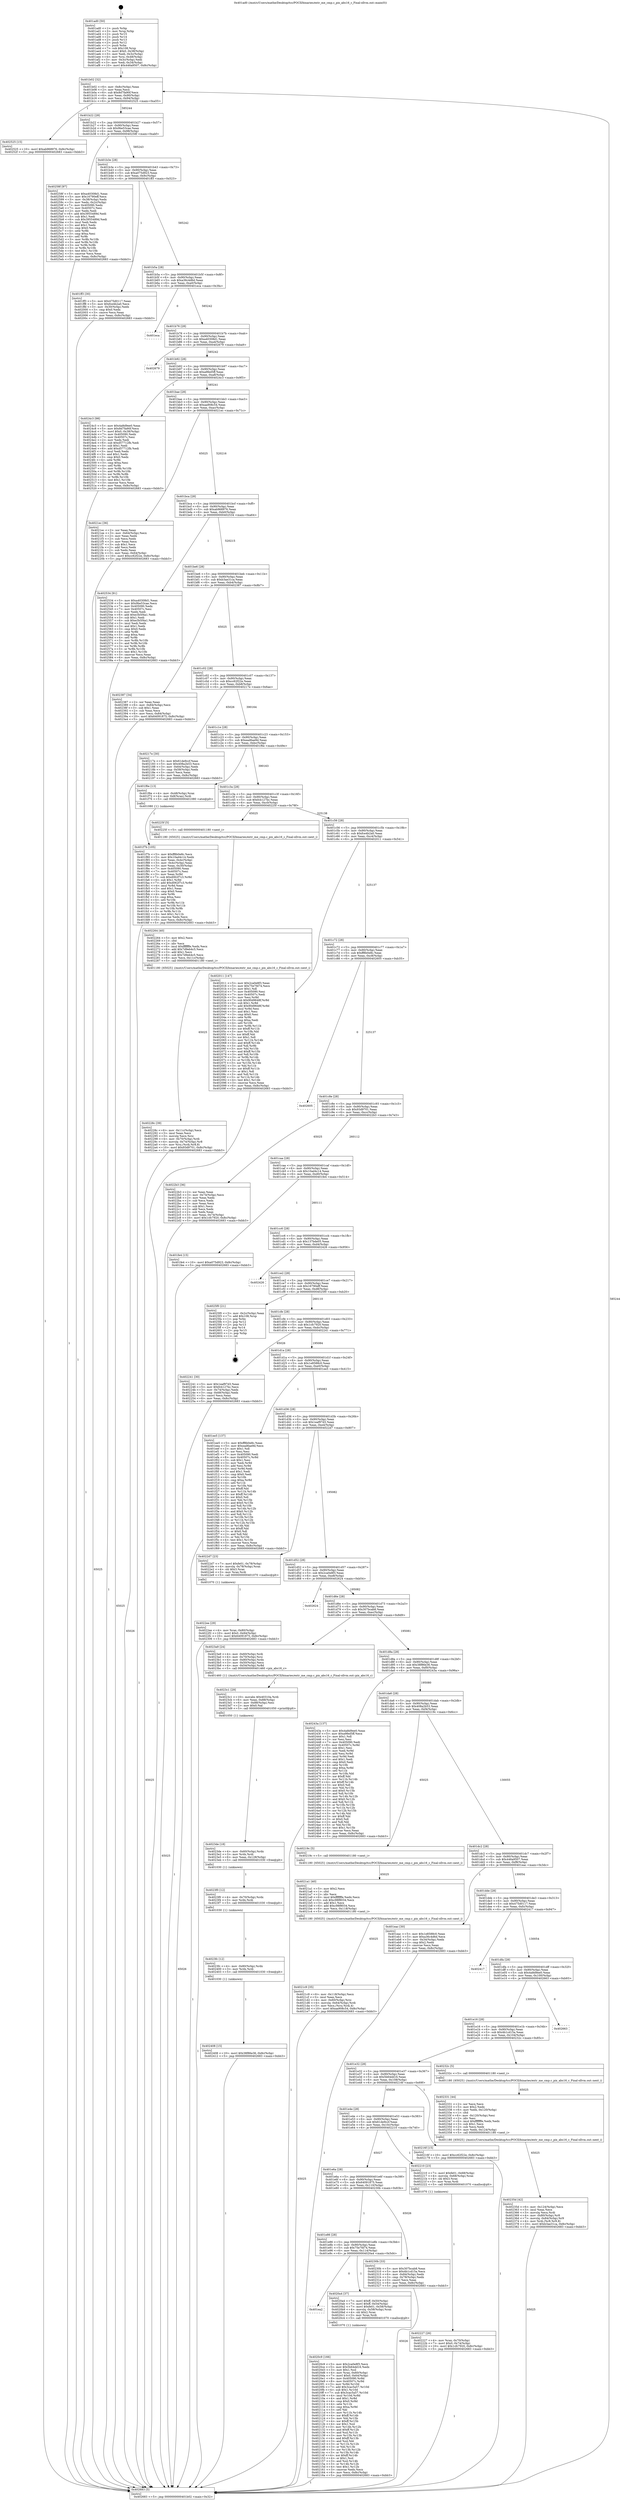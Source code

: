digraph "0x401ad0" {
  label = "0x401ad0 (/mnt/c/Users/mathe/Desktop/tcc/POCII/binaries/extr_me_cmp.c_pix_abs16_c_Final-ollvm.out::main(0))"
  labelloc = "t"
  node[shape=record]

  Entry [label="",width=0.3,height=0.3,shape=circle,fillcolor=black,style=filled]
  "0x401b02" [label="{
     0x401b02 [32]\l
     | [instrs]\l
     &nbsp;&nbsp;0x401b02 \<+6\>: mov -0x8c(%rbp),%eax\l
     &nbsp;&nbsp;0x401b08 \<+2\>: mov %eax,%ecx\l
     &nbsp;&nbsp;0x401b0a \<+6\>: sub $0x8d7fa90f,%ecx\l
     &nbsp;&nbsp;0x401b10 \<+6\>: mov %eax,-0x90(%rbp)\l
     &nbsp;&nbsp;0x401b16 \<+6\>: mov %ecx,-0x94(%rbp)\l
     &nbsp;&nbsp;0x401b1c \<+6\>: je 0000000000402525 \<main+0xa55\>\l
  }"]
  "0x402525" [label="{
     0x402525 [15]\l
     | [instrs]\l
     &nbsp;&nbsp;0x402525 \<+10\>: movl $0xab968976,-0x8c(%rbp)\l
     &nbsp;&nbsp;0x40252f \<+5\>: jmp 0000000000402683 \<main+0xbb3\>\l
  }"]
  "0x401b22" [label="{
     0x401b22 [28]\l
     | [instrs]\l
     &nbsp;&nbsp;0x401b22 \<+5\>: jmp 0000000000401b27 \<main+0x57\>\l
     &nbsp;&nbsp;0x401b27 \<+6\>: mov -0x90(%rbp),%eax\l
     &nbsp;&nbsp;0x401b2d \<+5\>: sub $0x9be53cae,%eax\l
     &nbsp;&nbsp;0x401b32 \<+6\>: mov %eax,-0x98(%rbp)\l
     &nbsp;&nbsp;0x401b38 \<+6\>: je 000000000040258f \<main+0xabf\>\l
  }"]
  Exit [label="",width=0.3,height=0.3,shape=circle,fillcolor=black,style=filled,peripheries=2]
  "0x40258f" [label="{
     0x40258f [97]\l
     | [instrs]\l
     &nbsp;&nbsp;0x40258f \<+5\>: mov $0xa40308d1,%eax\l
     &nbsp;&nbsp;0x402594 \<+5\>: mov $0x16790eff,%ecx\l
     &nbsp;&nbsp;0x402599 \<+3\>: mov -0x38(%rbp),%edx\l
     &nbsp;&nbsp;0x40259c \<+3\>: mov %edx,-0x2c(%rbp)\l
     &nbsp;&nbsp;0x40259f \<+7\>: mov 0x405090,%edx\l
     &nbsp;&nbsp;0x4025a6 \<+7\>: mov 0x40507c,%esi\l
     &nbsp;&nbsp;0x4025ad \<+2\>: mov %edx,%edi\l
     &nbsp;&nbsp;0x4025af \<+6\>: add $0x3955489d,%edi\l
     &nbsp;&nbsp;0x4025b5 \<+3\>: sub $0x1,%edi\l
     &nbsp;&nbsp;0x4025b8 \<+6\>: sub $0x3955489d,%edi\l
     &nbsp;&nbsp;0x4025be \<+3\>: imul %edi,%edx\l
     &nbsp;&nbsp;0x4025c1 \<+3\>: and $0x1,%edx\l
     &nbsp;&nbsp;0x4025c4 \<+3\>: cmp $0x0,%edx\l
     &nbsp;&nbsp;0x4025c7 \<+4\>: sete %r8b\l
     &nbsp;&nbsp;0x4025cb \<+3\>: cmp $0xa,%esi\l
     &nbsp;&nbsp;0x4025ce \<+4\>: setl %r9b\l
     &nbsp;&nbsp;0x4025d2 \<+3\>: mov %r8b,%r10b\l
     &nbsp;&nbsp;0x4025d5 \<+3\>: and %r9b,%r10b\l
     &nbsp;&nbsp;0x4025d8 \<+3\>: xor %r9b,%r8b\l
     &nbsp;&nbsp;0x4025db \<+3\>: or %r8b,%r10b\l
     &nbsp;&nbsp;0x4025de \<+4\>: test $0x1,%r10b\l
     &nbsp;&nbsp;0x4025e2 \<+3\>: cmovne %ecx,%eax\l
     &nbsp;&nbsp;0x4025e5 \<+6\>: mov %eax,-0x8c(%rbp)\l
     &nbsp;&nbsp;0x4025eb \<+5\>: jmp 0000000000402683 \<main+0xbb3\>\l
  }"]
  "0x401b3e" [label="{
     0x401b3e [28]\l
     | [instrs]\l
     &nbsp;&nbsp;0x401b3e \<+5\>: jmp 0000000000401b43 \<main+0x73\>\l
     &nbsp;&nbsp;0x401b43 \<+6\>: mov -0x90(%rbp),%eax\l
     &nbsp;&nbsp;0x401b49 \<+5\>: sub $0xa075d923,%eax\l
     &nbsp;&nbsp;0x401b4e \<+6\>: mov %eax,-0x9c(%rbp)\l
     &nbsp;&nbsp;0x401b54 \<+6\>: je 0000000000401ff3 \<main+0x523\>\l
  }"]
  "0x402408" [label="{
     0x402408 [15]\l
     | [instrs]\l
     &nbsp;&nbsp;0x402408 \<+10\>: movl $0x38f86e36,-0x8c(%rbp)\l
     &nbsp;&nbsp;0x402412 \<+5\>: jmp 0000000000402683 \<main+0xbb3\>\l
  }"]
  "0x401ff3" [label="{
     0x401ff3 [30]\l
     | [instrs]\l
     &nbsp;&nbsp;0x401ff3 \<+5\>: mov $0x475d0117,%eax\l
     &nbsp;&nbsp;0x401ff8 \<+5\>: mov $0xfce4b2a0,%ecx\l
     &nbsp;&nbsp;0x401ffd \<+3\>: mov -0x30(%rbp),%edx\l
     &nbsp;&nbsp;0x402000 \<+3\>: cmp $0x0,%edx\l
     &nbsp;&nbsp;0x402003 \<+3\>: cmove %ecx,%eax\l
     &nbsp;&nbsp;0x402006 \<+6\>: mov %eax,-0x8c(%rbp)\l
     &nbsp;&nbsp;0x40200c \<+5\>: jmp 0000000000402683 \<main+0xbb3\>\l
  }"]
  "0x401b5a" [label="{
     0x401b5a [28]\l
     | [instrs]\l
     &nbsp;&nbsp;0x401b5a \<+5\>: jmp 0000000000401b5f \<main+0x8f\>\l
     &nbsp;&nbsp;0x401b5f \<+6\>: mov -0x90(%rbp),%eax\l
     &nbsp;&nbsp;0x401b65 \<+5\>: sub $0xa36c4d6d,%eax\l
     &nbsp;&nbsp;0x401b6a \<+6\>: mov %eax,-0xa0(%rbp)\l
     &nbsp;&nbsp;0x401b70 \<+6\>: je 0000000000401eca \<main+0x3fa\>\l
  }"]
  "0x4023fc" [label="{
     0x4023fc [12]\l
     | [instrs]\l
     &nbsp;&nbsp;0x4023fc \<+4\>: mov -0x80(%rbp),%rdx\l
     &nbsp;&nbsp;0x402400 \<+3\>: mov %rdx,%rdi\l
     &nbsp;&nbsp;0x402403 \<+5\>: call 0000000000401030 \<free@plt\>\l
     | [calls]\l
     &nbsp;&nbsp;0x401030 \{1\} (unknown)\l
  }"]
  "0x401eca" [label="{
     0x401eca\l
  }", style=dashed]
  "0x401b76" [label="{
     0x401b76 [28]\l
     | [instrs]\l
     &nbsp;&nbsp;0x401b76 \<+5\>: jmp 0000000000401b7b \<main+0xab\>\l
     &nbsp;&nbsp;0x401b7b \<+6\>: mov -0x90(%rbp),%eax\l
     &nbsp;&nbsp;0x401b81 \<+5\>: sub $0xa40308d1,%eax\l
     &nbsp;&nbsp;0x401b86 \<+6\>: mov %eax,-0xa4(%rbp)\l
     &nbsp;&nbsp;0x401b8c \<+6\>: je 0000000000402679 \<main+0xba9\>\l
  }"]
  "0x4023f0" [label="{
     0x4023f0 [12]\l
     | [instrs]\l
     &nbsp;&nbsp;0x4023f0 \<+4\>: mov -0x70(%rbp),%rdx\l
     &nbsp;&nbsp;0x4023f4 \<+3\>: mov %rdx,%rdi\l
     &nbsp;&nbsp;0x4023f7 \<+5\>: call 0000000000401030 \<free@plt\>\l
     | [calls]\l
     &nbsp;&nbsp;0x401030 \{1\} (unknown)\l
  }"]
  "0x402679" [label="{
     0x402679\l
  }", style=dashed]
  "0x401b92" [label="{
     0x401b92 [28]\l
     | [instrs]\l
     &nbsp;&nbsp;0x401b92 \<+5\>: jmp 0000000000401b97 \<main+0xc7\>\l
     &nbsp;&nbsp;0x401b97 \<+6\>: mov -0x90(%rbp),%eax\l
     &nbsp;&nbsp;0x401b9d \<+5\>: sub $0xa9fed5ff,%eax\l
     &nbsp;&nbsp;0x401ba2 \<+6\>: mov %eax,-0xa8(%rbp)\l
     &nbsp;&nbsp;0x401ba8 \<+6\>: je 00000000004024c3 \<main+0x9f3\>\l
  }"]
  "0x4023de" [label="{
     0x4023de [18]\l
     | [instrs]\l
     &nbsp;&nbsp;0x4023de \<+4\>: mov -0x60(%rbp),%rdx\l
     &nbsp;&nbsp;0x4023e2 \<+3\>: mov %rdx,%rdi\l
     &nbsp;&nbsp;0x4023e5 \<+6\>: mov %eax,-0x128(%rbp)\l
     &nbsp;&nbsp;0x4023eb \<+5\>: call 0000000000401030 \<free@plt\>\l
     | [calls]\l
     &nbsp;&nbsp;0x401030 \{1\} (unknown)\l
  }"]
  "0x4024c3" [label="{
     0x4024c3 [98]\l
     | [instrs]\l
     &nbsp;&nbsp;0x4024c3 \<+5\>: mov $0x4a8d9ee0,%eax\l
     &nbsp;&nbsp;0x4024c8 \<+5\>: mov $0x8d7fa90f,%ecx\l
     &nbsp;&nbsp;0x4024cd \<+7\>: movl $0x0,-0x38(%rbp)\l
     &nbsp;&nbsp;0x4024d4 \<+7\>: mov 0x405090,%edx\l
     &nbsp;&nbsp;0x4024db \<+7\>: mov 0x40507c,%esi\l
     &nbsp;&nbsp;0x4024e2 \<+2\>: mov %edx,%edi\l
     &nbsp;&nbsp;0x4024e4 \<+6\>: sub $0xd57712fb,%edi\l
     &nbsp;&nbsp;0x4024ea \<+3\>: sub $0x1,%edi\l
     &nbsp;&nbsp;0x4024ed \<+6\>: add $0xd57712fb,%edi\l
     &nbsp;&nbsp;0x4024f3 \<+3\>: imul %edi,%edx\l
     &nbsp;&nbsp;0x4024f6 \<+3\>: and $0x1,%edx\l
     &nbsp;&nbsp;0x4024f9 \<+3\>: cmp $0x0,%edx\l
     &nbsp;&nbsp;0x4024fc \<+4\>: sete %r8b\l
     &nbsp;&nbsp;0x402500 \<+3\>: cmp $0xa,%esi\l
     &nbsp;&nbsp;0x402503 \<+4\>: setl %r9b\l
     &nbsp;&nbsp;0x402507 \<+3\>: mov %r8b,%r10b\l
     &nbsp;&nbsp;0x40250a \<+3\>: and %r9b,%r10b\l
     &nbsp;&nbsp;0x40250d \<+3\>: xor %r9b,%r8b\l
     &nbsp;&nbsp;0x402510 \<+3\>: or %r8b,%r10b\l
     &nbsp;&nbsp;0x402513 \<+4\>: test $0x1,%r10b\l
     &nbsp;&nbsp;0x402517 \<+3\>: cmovne %ecx,%eax\l
     &nbsp;&nbsp;0x40251a \<+6\>: mov %eax,-0x8c(%rbp)\l
     &nbsp;&nbsp;0x402520 \<+5\>: jmp 0000000000402683 \<main+0xbb3\>\l
  }"]
  "0x401bae" [label="{
     0x401bae [28]\l
     | [instrs]\l
     &nbsp;&nbsp;0x401bae \<+5\>: jmp 0000000000401bb3 \<main+0xe3\>\l
     &nbsp;&nbsp;0x401bb3 \<+6\>: mov -0x90(%rbp),%eax\l
     &nbsp;&nbsp;0x401bb9 \<+5\>: sub $0xaa908c54,%eax\l
     &nbsp;&nbsp;0x401bbe \<+6\>: mov %eax,-0xac(%rbp)\l
     &nbsp;&nbsp;0x401bc4 \<+6\>: je 00000000004021ec \<main+0x71c\>\l
  }"]
  "0x4023c1" [label="{
     0x4023c1 [29]\l
     | [instrs]\l
     &nbsp;&nbsp;0x4023c1 \<+10\>: movabs $0x40310a,%rdi\l
     &nbsp;&nbsp;0x4023cb \<+6\>: mov %eax,-0x88(%rbp)\l
     &nbsp;&nbsp;0x4023d1 \<+6\>: mov -0x88(%rbp),%esi\l
     &nbsp;&nbsp;0x4023d7 \<+2\>: mov $0x0,%al\l
     &nbsp;&nbsp;0x4023d9 \<+5\>: call 0000000000401050 \<printf@plt\>\l
     | [calls]\l
     &nbsp;&nbsp;0x401050 \{1\} (unknown)\l
  }"]
  "0x4021ec" [label="{
     0x4021ec [36]\l
     | [instrs]\l
     &nbsp;&nbsp;0x4021ec \<+2\>: xor %eax,%eax\l
     &nbsp;&nbsp;0x4021ee \<+3\>: mov -0x64(%rbp),%ecx\l
     &nbsp;&nbsp;0x4021f1 \<+2\>: mov %eax,%edx\l
     &nbsp;&nbsp;0x4021f3 \<+2\>: sub %ecx,%edx\l
     &nbsp;&nbsp;0x4021f5 \<+2\>: mov %eax,%ecx\l
     &nbsp;&nbsp;0x4021f7 \<+3\>: sub $0x1,%ecx\l
     &nbsp;&nbsp;0x4021fa \<+2\>: add %ecx,%edx\l
     &nbsp;&nbsp;0x4021fc \<+2\>: sub %edx,%eax\l
     &nbsp;&nbsp;0x4021fe \<+3\>: mov %eax,-0x64(%rbp)\l
     &nbsp;&nbsp;0x402201 \<+10\>: movl $0xcc62f22e,-0x8c(%rbp)\l
     &nbsp;&nbsp;0x40220b \<+5\>: jmp 0000000000402683 \<main+0xbb3\>\l
  }"]
  "0x401bca" [label="{
     0x401bca [28]\l
     | [instrs]\l
     &nbsp;&nbsp;0x401bca \<+5\>: jmp 0000000000401bcf \<main+0xff\>\l
     &nbsp;&nbsp;0x401bcf \<+6\>: mov -0x90(%rbp),%eax\l
     &nbsp;&nbsp;0x401bd5 \<+5\>: sub $0xab968976,%eax\l
     &nbsp;&nbsp;0x401bda \<+6\>: mov %eax,-0xb0(%rbp)\l
     &nbsp;&nbsp;0x401be0 \<+6\>: je 0000000000402534 \<main+0xa64\>\l
  }"]
  "0x40235d" [label="{
     0x40235d [42]\l
     | [instrs]\l
     &nbsp;&nbsp;0x40235d \<+6\>: mov -0x124(%rbp),%ecx\l
     &nbsp;&nbsp;0x402363 \<+3\>: imul %eax,%ecx\l
     &nbsp;&nbsp;0x402366 \<+3\>: movslq %ecx,%rdi\l
     &nbsp;&nbsp;0x402369 \<+4\>: mov -0x80(%rbp),%r8\l
     &nbsp;&nbsp;0x40236d \<+7\>: movslq -0x84(%rbp),%r9\l
     &nbsp;&nbsp;0x402374 \<+4\>: mov %rdi,(%r8,%r9,8)\l
     &nbsp;&nbsp;0x402378 \<+10\>: movl $0xb3ae31ca,-0x8c(%rbp)\l
     &nbsp;&nbsp;0x402382 \<+5\>: jmp 0000000000402683 \<main+0xbb3\>\l
  }"]
  "0x402534" [label="{
     0x402534 [91]\l
     | [instrs]\l
     &nbsp;&nbsp;0x402534 \<+5\>: mov $0xa40308d1,%eax\l
     &nbsp;&nbsp;0x402539 \<+5\>: mov $0x9be53cae,%ecx\l
     &nbsp;&nbsp;0x40253e \<+7\>: mov 0x405090,%edx\l
     &nbsp;&nbsp;0x402545 \<+7\>: mov 0x40507c,%esi\l
     &nbsp;&nbsp;0x40254c \<+2\>: mov %edx,%edi\l
     &nbsp;&nbsp;0x40254e \<+6\>: add $0xe3b5f4a1,%edi\l
     &nbsp;&nbsp;0x402554 \<+3\>: sub $0x1,%edi\l
     &nbsp;&nbsp;0x402557 \<+6\>: sub $0xe3b5f4a1,%edi\l
     &nbsp;&nbsp;0x40255d \<+3\>: imul %edi,%edx\l
     &nbsp;&nbsp;0x402560 \<+3\>: and $0x1,%edx\l
     &nbsp;&nbsp;0x402563 \<+3\>: cmp $0x0,%edx\l
     &nbsp;&nbsp;0x402566 \<+4\>: sete %r8b\l
     &nbsp;&nbsp;0x40256a \<+3\>: cmp $0xa,%esi\l
     &nbsp;&nbsp;0x40256d \<+4\>: setl %r9b\l
     &nbsp;&nbsp;0x402571 \<+3\>: mov %r8b,%r10b\l
     &nbsp;&nbsp;0x402574 \<+3\>: and %r9b,%r10b\l
     &nbsp;&nbsp;0x402577 \<+3\>: xor %r9b,%r8b\l
     &nbsp;&nbsp;0x40257a \<+3\>: or %r8b,%r10b\l
     &nbsp;&nbsp;0x40257d \<+4\>: test $0x1,%r10b\l
     &nbsp;&nbsp;0x402581 \<+3\>: cmovne %ecx,%eax\l
     &nbsp;&nbsp;0x402584 \<+6\>: mov %eax,-0x8c(%rbp)\l
     &nbsp;&nbsp;0x40258a \<+5\>: jmp 0000000000402683 \<main+0xbb3\>\l
  }"]
  "0x401be6" [label="{
     0x401be6 [28]\l
     | [instrs]\l
     &nbsp;&nbsp;0x401be6 \<+5\>: jmp 0000000000401beb \<main+0x11b\>\l
     &nbsp;&nbsp;0x401beb \<+6\>: mov -0x90(%rbp),%eax\l
     &nbsp;&nbsp;0x401bf1 \<+5\>: sub $0xb3ae31ca,%eax\l
     &nbsp;&nbsp;0x401bf6 \<+6\>: mov %eax,-0xb4(%rbp)\l
     &nbsp;&nbsp;0x401bfc \<+6\>: je 0000000000402387 \<main+0x8b7\>\l
  }"]
  "0x402331" [label="{
     0x402331 [44]\l
     | [instrs]\l
     &nbsp;&nbsp;0x402331 \<+2\>: xor %ecx,%ecx\l
     &nbsp;&nbsp;0x402333 \<+5\>: mov $0x2,%edx\l
     &nbsp;&nbsp;0x402338 \<+6\>: mov %edx,-0x120(%rbp)\l
     &nbsp;&nbsp;0x40233e \<+1\>: cltd\l
     &nbsp;&nbsp;0x40233f \<+6\>: mov -0x120(%rbp),%esi\l
     &nbsp;&nbsp;0x402345 \<+2\>: idiv %esi\l
     &nbsp;&nbsp;0x402347 \<+6\>: imul $0xfffffffe,%edx,%edx\l
     &nbsp;&nbsp;0x40234d \<+3\>: sub $0x1,%ecx\l
     &nbsp;&nbsp;0x402350 \<+2\>: sub %ecx,%edx\l
     &nbsp;&nbsp;0x402352 \<+6\>: mov %edx,-0x124(%rbp)\l
     &nbsp;&nbsp;0x402358 \<+5\>: call 0000000000401180 \<next_i\>\l
     | [calls]\l
     &nbsp;&nbsp;0x401180 \{65025\} (/mnt/c/Users/mathe/Desktop/tcc/POCII/binaries/extr_me_cmp.c_pix_abs16_c_Final-ollvm.out::next_i)\l
  }"]
  "0x402387" [label="{
     0x402387 [34]\l
     | [instrs]\l
     &nbsp;&nbsp;0x402387 \<+2\>: xor %eax,%eax\l
     &nbsp;&nbsp;0x402389 \<+6\>: mov -0x84(%rbp),%ecx\l
     &nbsp;&nbsp;0x40238f \<+3\>: sub $0x1,%eax\l
     &nbsp;&nbsp;0x402392 \<+2\>: sub %eax,%ecx\l
     &nbsp;&nbsp;0x402394 \<+6\>: mov %ecx,-0x84(%rbp)\l
     &nbsp;&nbsp;0x40239a \<+10\>: movl $0x64091875,-0x8c(%rbp)\l
     &nbsp;&nbsp;0x4023a4 \<+5\>: jmp 0000000000402683 \<main+0xbb3\>\l
  }"]
  "0x401c02" [label="{
     0x401c02 [28]\l
     | [instrs]\l
     &nbsp;&nbsp;0x401c02 \<+5\>: jmp 0000000000401c07 \<main+0x137\>\l
     &nbsp;&nbsp;0x401c07 \<+6\>: mov -0x90(%rbp),%eax\l
     &nbsp;&nbsp;0x401c0d \<+5\>: sub $0xcc62f22e,%eax\l
     &nbsp;&nbsp;0x401c12 \<+6\>: mov %eax,-0xb8(%rbp)\l
     &nbsp;&nbsp;0x401c18 \<+6\>: je 000000000040217e \<main+0x6ae\>\l
  }"]
  "0x4022ee" [label="{
     0x4022ee [29]\l
     | [instrs]\l
     &nbsp;&nbsp;0x4022ee \<+4\>: mov %rax,-0x80(%rbp)\l
     &nbsp;&nbsp;0x4022f2 \<+10\>: movl $0x0,-0x84(%rbp)\l
     &nbsp;&nbsp;0x4022fc \<+10\>: movl $0x64091875,-0x8c(%rbp)\l
     &nbsp;&nbsp;0x402306 \<+5\>: jmp 0000000000402683 \<main+0xbb3\>\l
  }"]
  "0x40217e" [label="{
     0x40217e [30]\l
     | [instrs]\l
     &nbsp;&nbsp;0x40217e \<+5\>: mov $0x61de9ccf,%eax\l
     &nbsp;&nbsp;0x402183 \<+5\>: mov $0x408a2b53,%ecx\l
     &nbsp;&nbsp;0x402188 \<+3\>: mov -0x64(%rbp),%edx\l
     &nbsp;&nbsp;0x40218b \<+3\>: cmp -0x58(%rbp),%edx\l
     &nbsp;&nbsp;0x40218e \<+3\>: cmovl %ecx,%eax\l
     &nbsp;&nbsp;0x402191 \<+6\>: mov %eax,-0x8c(%rbp)\l
     &nbsp;&nbsp;0x402197 \<+5\>: jmp 0000000000402683 \<main+0xbb3\>\l
  }"]
  "0x401c1e" [label="{
     0x401c1e [28]\l
     | [instrs]\l
     &nbsp;&nbsp;0x401c1e \<+5\>: jmp 0000000000401c23 \<main+0x153\>\l
     &nbsp;&nbsp;0x401c23 \<+6\>: mov -0x90(%rbp),%eax\l
     &nbsp;&nbsp;0x401c29 \<+5\>: sub $0xead6ae9d,%eax\l
     &nbsp;&nbsp;0x401c2e \<+6\>: mov %eax,-0xbc(%rbp)\l
     &nbsp;&nbsp;0x401c34 \<+6\>: je 0000000000401f6e \<main+0x49e\>\l
  }"]
  "0x40228c" [label="{
     0x40228c [39]\l
     | [instrs]\l
     &nbsp;&nbsp;0x40228c \<+6\>: mov -0x11c(%rbp),%ecx\l
     &nbsp;&nbsp;0x402292 \<+3\>: imul %eax,%ecx\l
     &nbsp;&nbsp;0x402295 \<+3\>: movslq %ecx,%rsi\l
     &nbsp;&nbsp;0x402298 \<+4\>: mov -0x70(%rbp),%rdi\l
     &nbsp;&nbsp;0x40229c \<+4\>: movslq -0x74(%rbp),%r8\l
     &nbsp;&nbsp;0x4022a0 \<+4\>: mov %rsi,(%rdi,%r8,8)\l
     &nbsp;&nbsp;0x4022a4 \<+10\>: movl $0x93d9701,-0x8c(%rbp)\l
     &nbsp;&nbsp;0x4022ae \<+5\>: jmp 0000000000402683 \<main+0xbb3\>\l
  }"]
  "0x401f6e" [label="{
     0x401f6e [13]\l
     | [instrs]\l
     &nbsp;&nbsp;0x401f6e \<+4\>: mov -0x48(%rbp),%rax\l
     &nbsp;&nbsp;0x401f72 \<+4\>: mov 0x8(%rax),%rdi\l
     &nbsp;&nbsp;0x401f76 \<+5\>: call 0000000000401080 \<atoi@plt\>\l
     | [calls]\l
     &nbsp;&nbsp;0x401080 \{1\} (unknown)\l
  }"]
  "0x401c3a" [label="{
     0x401c3a [28]\l
     | [instrs]\l
     &nbsp;&nbsp;0x401c3a \<+5\>: jmp 0000000000401c3f \<main+0x16f\>\l
     &nbsp;&nbsp;0x401c3f \<+6\>: mov -0x90(%rbp),%eax\l
     &nbsp;&nbsp;0x401c45 \<+5\>: sub $0xfcb127bc,%eax\l
     &nbsp;&nbsp;0x401c4a \<+6\>: mov %eax,-0xc0(%rbp)\l
     &nbsp;&nbsp;0x401c50 \<+6\>: je 000000000040225f \<main+0x78f\>\l
  }"]
  "0x402264" [label="{
     0x402264 [40]\l
     | [instrs]\l
     &nbsp;&nbsp;0x402264 \<+5\>: mov $0x2,%ecx\l
     &nbsp;&nbsp;0x402269 \<+1\>: cltd\l
     &nbsp;&nbsp;0x40226a \<+2\>: idiv %ecx\l
     &nbsp;&nbsp;0x40226c \<+6\>: imul $0xfffffffe,%edx,%ecx\l
     &nbsp;&nbsp;0x402272 \<+6\>: add $0x7d9eb4c5,%ecx\l
     &nbsp;&nbsp;0x402278 \<+3\>: add $0x1,%ecx\l
     &nbsp;&nbsp;0x40227b \<+6\>: sub $0x7d9eb4c5,%ecx\l
     &nbsp;&nbsp;0x402281 \<+6\>: mov %ecx,-0x11c(%rbp)\l
     &nbsp;&nbsp;0x402287 \<+5\>: call 0000000000401180 \<next_i\>\l
     | [calls]\l
     &nbsp;&nbsp;0x401180 \{65025\} (/mnt/c/Users/mathe/Desktop/tcc/POCII/binaries/extr_me_cmp.c_pix_abs16_c_Final-ollvm.out::next_i)\l
  }"]
  "0x40225f" [label="{
     0x40225f [5]\l
     | [instrs]\l
     &nbsp;&nbsp;0x40225f \<+5\>: call 0000000000401180 \<next_i\>\l
     | [calls]\l
     &nbsp;&nbsp;0x401180 \{65025\} (/mnt/c/Users/mathe/Desktop/tcc/POCII/binaries/extr_me_cmp.c_pix_abs16_c_Final-ollvm.out::next_i)\l
  }"]
  "0x401c56" [label="{
     0x401c56 [28]\l
     | [instrs]\l
     &nbsp;&nbsp;0x401c56 \<+5\>: jmp 0000000000401c5b \<main+0x18b\>\l
     &nbsp;&nbsp;0x401c5b \<+6\>: mov -0x90(%rbp),%eax\l
     &nbsp;&nbsp;0x401c61 \<+5\>: sub $0xfce4b2a0,%eax\l
     &nbsp;&nbsp;0x401c66 \<+6\>: mov %eax,-0xc4(%rbp)\l
     &nbsp;&nbsp;0x401c6c \<+6\>: je 0000000000402011 \<main+0x541\>\l
  }"]
  "0x402227" [label="{
     0x402227 [26]\l
     | [instrs]\l
     &nbsp;&nbsp;0x402227 \<+4\>: mov %rax,-0x70(%rbp)\l
     &nbsp;&nbsp;0x40222b \<+7\>: movl $0x0,-0x74(%rbp)\l
     &nbsp;&nbsp;0x402232 \<+10\>: movl $0x1cfc7920,-0x8c(%rbp)\l
     &nbsp;&nbsp;0x40223c \<+5\>: jmp 0000000000402683 \<main+0xbb3\>\l
  }"]
  "0x402011" [label="{
     0x402011 [147]\l
     | [instrs]\l
     &nbsp;&nbsp;0x402011 \<+5\>: mov $0x2ca0e8f3,%eax\l
     &nbsp;&nbsp;0x402016 \<+5\>: mov $0x75e7fd74,%ecx\l
     &nbsp;&nbsp;0x40201b \<+2\>: mov $0x1,%dl\l
     &nbsp;&nbsp;0x40201d \<+7\>: mov 0x405090,%esi\l
     &nbsp;&nbsp;0x402024 \<+7\>: mov 0x40507c,%edi\l
     &nbsp;&nbsp;0x40202b \<+3\>: mov %esi,%r8d\l
     &nbsp;&nbsp;0x40202e \<+7\>: sub $0x90d9648f,%r8d\l
     &nbsp;&nbsp;0x402035 \<+4\>: sub $0x1,%r8d\l
     &nbsp;&nbsp;0x402039 \<+7\>: add $0x90d9648f,%r8d\l
     &nbsp;&nbsp;0x402040 \<+4\>: imul %r8d,%esi\l
     &nbsp;&nbsp;0x402044 \<+3\>: and $0x1,%esi\l
     &nbsp;&nbsp;0x402047 \<+3\>: cmp $0x0,%esi\l
     &nbsp;&nbsp;0x40204a \<+4\>: sete %r9b\l
     &nbsp;&nbsp;0x40204e \<+3\>: cmp $0xa,%edi\l
     &nbsp;&nbsp;0x402051 \<+4\>: setl %r10b\l
     &nbsp;&nbsp;0x402055 \<+3\>: mov %r9b,%r11b\l
     &nbsp;&nbsp;0x402058 \<+4\>: xor $0xff,%r11b\l
     &nbsp;&nbsp;0x40205c \<+3\>: mov %r10b,%bl\l
     &nbsp;&nbsp;0x40205f \<+3\>: xor $0xff,%bl\l
     &nbsp;&nbsp;0x402062 \<+3\>: xor $0x1,%dl\l
     &nbsp;&nbsp;0x402065 \<+3\>: mov %r11b,%r14b\l
     &nbsp;&nbsp;0x402068 \<+4\>: and $0xff,%r14b\l
     &nbsp;&nbsp;0x40206c \<+3\>: and %dl,%r9b\l
     &nbsp;&nbsp;0x40206f \<+3\>: mov %bl,%r15b\l
     &nbsp;&nbsp;0x402072 \<+4\>: and $0xff,%r15b\l
     &nbsp;&nbsp;0x402076 \<+3\>: and %dl,%r10b\l
     &nbsp;&nbsp;0x402079 \<+3\>: or %r9b,%r14b\l
     &nbsp;&nbsp;0x40207c \<+3\>: or %r10b,%r15b\l
     &nbsp;&nbsp;0x40207f \<+3\>: xor %r15b,%r14b\l
     &nbsp;&nbsp;0x402082 \<+3\>: or %bl,%r11b\l
     &nbsp;&nbsp;0x402085 \<+4\>: xor $0xff,%r11b\l
     &nbsp;&nbsp;0x402089 \<+3\>: or $0x1,%dl\l
     &nbsp;&nbsp;0x40208c \<+3\>: and %dl,%r11b\l
     &nbsp;&nbsp;0x40208f \<+3\>: or %r11b,%r14b\l
     &nbsp;&nbsp;0x402092 \<+4\>: test $0x1,%r14b\l
     &nbsp;&nbsp;0x402096 \<+3\>: cmovne %ecx,%eax\l
     &nbsp;&nbsp;0x402099 \<+6\>: mov %eax,-0x8c(%rbp)\l
     &nbsp;&nbsp;0x40209f \<+5\>: jmp 0000000000402683 \<main+0xbb3\>\l
  }"]
  "0x401c72" [label="{
     0x401c72 [28]\l
     | [instrs]\l
     &nbsp;&nbsp;0x401c72 \<+5\>: jmp 0000000000401c77 \<main+0x1a7\>\l
     &nbsp;&nbsp;0x401c77 \<+6\>: mov -0x90(%rbp),%eax\l
     &nbsp;&nbsp;0x401c7d \<+5\>: sub $0xff8b0e8c,%eax\l
     &nbsp;&nbsp;0x401c82 \<+6\>: mov %eax,-0xc8(%rbp)\l
     &nbsp;&nbsp;0x401c88 \<+6\>: je 0000000000402605 \<main+0xb35\>\l
  }"]
  "0x4021c9" [label="{
     0x4021c9 [35]\l
     | [instrs]\l
     &nbsp;&nbsp;0x4021c9 \<+6\>: mov -0x118(%rbp),%ecx\l
     &nbsp;&nbsp;0x4021cf \<+3\>: imul %eax,%ecx\l
     &nbsp;&nbsp;0x4021d2 \<+4\>: mov -0x60(%rbp),%rsi\l
     &nbsp;&nbsp;0x4021d6 \<+4\>: movslq -0x64(%rbp),%rdi\l
     &nbsp;&nbsp;0x4021da \<+3\>: mov %ecx,(%rsi,%rdi,4)\l
     &nbsp;&nbsp;0x4021dd \<+10\>: movl $0xaa908c54,-0x8c(%rbp)\l
     &nbsp;&nbsp;0x4021e7 \<+5\>: jmp 0000000000402683 \<main+0xbb3\>\l
  }"]
  "0x402605" [label="{
     0x402605\l
  }", style=dashed]
  "0x401c8e" [label="{
     0x401c8e [28]\l
     | [instrs]\l
     &nbsp;&nbsp;0x401c8e \<+5\>: jmp 0000000000401c93 \<main+0x1c3\>\l
     &nbsp;&nbsp;0x401c93 \<+6\>: mov -0x90(%rbp),%eax\l
     &nbsp;&nbsp;0x401c99 \<+5\>: sub $0x93d9701,%eax\l
     &nbsp;&nbsp;0x401c9e \<+6\>: mov %eax,-0xcc(%rbp)\l
     &nbsp;&nbsp;0x401ca4 \<+6\>: je 00000000004022b3 \<main+0x7e3\>\l
  }"]
  "0x4021a1" [label="{
     0x4021a1 [40]\l
     | [instrs]\l
     &nbsp;&nbsp;0x4021a1 \<+5\>: mov $0x2,%ecx\l
     &nbsp;&nbsp;0x4021a6 \<+1\>: cltd\l
     &nbsp;&nbsp;0x4021a7 \<+2\>: idiv %ecx\l
     &nbsp;&nbsp;0x4021a9 \<+6\>: imul $0xfffffffe,%edx,%ecx\l
     &nbsp;&nbsp;0x4021af \<+6\>: sub $0xc98f8034,%ecx\l
     &nbsp;&nbsp;0x4021b5 \<+3\>: add $0x1,%ecx\l
     &nbsp;&nbsp;0x4021b8 \<+6\>: add $0xc98f8034,%ecx\l
     &nbsp;&nbsp;0x4021be \<+6\>: mov %ecx,-0x118(%rbp)\l
     &nbsp;&nbsp;0x4021c4 \<+5\>: call 0000000000401180 \<next_i\>\l
     | [calls]\l
     &nbsp;&nbsp;0x401180 \{65025\} (/mnt/c/Users/mathe/Desktop/tcc/POCII/binaries/extr_me_cmp.c_pix_abs16_c_Final-ollvm.out::next_i)\l
  }"]
  "0x4022b3" [label="{
     0x4022b3 [36]\l
     | [instrs]\l
     &nbsp;&nbsp;0x4022b3 \<+2\>: xor %eax,%eax\l
     &nbsp;&nbsp;0x4022b5 \<+3\>: mov -0x74(%rbp),%ecx\l
     &nbsp;&nbsp;0x4022b8 \<+2\>: mov %eax,%edx\l
     &nbsp;&nbsp;0x4022ba \<+2\>: sub %ecx,%edx\l
     &nbsp;&nbsp;0x4022bc \<+2\>: mov %eax,%ecx\l
     &nbsp;&nbsp;0x4022be \<+3\>: sub $0x1,%ecx\l
     &nbsp;&nbsp;0x4022c1 \<+2\>: add %ecx,%edx\l
     &nbsp;&nbsp;0x4022c3 \<+2\>: sub %edx,%eax\l
     &nbsp;&nbsp;0x4022c5 \<+3\>: mov %eax,-0x74(%rbp)\l
     &nbsp;&nbsp;0x4022c8 \<+10\>: movl $0x1cfc7920,-0x8c(%rbp)\l
     &nbsp;&nbsp;0x4022d2 \<+5\>: jmp 0000000000402683 \<main+0xbb3\>\l
  }"]
  "0x401caa" [label="{
     0x401caa [28]\l
     | [instrs]\l
     &nbsp;&nbsp;0x401caa \<+5\>: jmp 0000000000401caf \<main+0x1df\>\l
     &nbsp;&nbsp;0x401caf \<+6\>: mov -0x90(%rbp),%eax\l
     &nbsp;&nbsp;0x401cb5 \<+5\>: sub $0x10ad4c14,%eax\l
     &nbsp;&nbsp;0x401cba \<+6\>: mov %eax,-0xd0(%rbp)\l
     &nbsp;&nbsp;0x401cc0 \<+6\>: je 0000000000401fe4 \<main+0x514\>\l
  }"]
  "0x4020c9" [label="{
     0x4020c9 [166]\l
     | [instrs]\l
     &nbsp;&nbsp;0x4020c9 \<+5\>: mov $0x2ca0e8f3,%ecx\l
     &nbsp;&nbsp;0x4020ce \<+5\>: mov $0x5b64dd16,%edx\l
     &nbsp;&nbsp;0x4020d3 \<+3\>: mov $0x1,%sil\l
     &nbsp;&nbsp;0x4020d6 \<+4\>: mov %rax,-0x60(%rbp)\l
     &nbsp;&nbsp;0x4020da \<+7\>: movl $0x0,-0x64(%rbp)\l
     &nbsp;&nbsp;0x4020e1 \<+8\>: mov 0x405090,%r8d\l
     &nbsp;&nbsp;0x4020e9 \<+8\>: mov 0x40507c,%r9d\l
     &nbsp;&nbsp;0x4020f1 \<+3\>: mov %r8d,%r10d\l
     &nbsp;&nbsp;0x4020f4 \<+7\>: add $0x3cac5a57,%r10d\l
     &nbsp;&nbsp;0x4020fb \<+4\>: sub $0x1,%r10d\l
     &nbsp;&nbsp;0x4020ff \<+7\>: sub $0x3cac5a57,%r10d\l
     &nbsp;&nbsp;0x402106 \<+4\>: imul %r10d,%r8d\l
     &nbsp;&nbsp;0x40210a \<+4\>: and $0x1,%r8d\l
     &nbsp;&nbsp;0x40210e \<+4\>: cmp $0x0,%r8d\l
     &nbsp;&nbsp;0x402112 \<+4\>: sete %r11b\l
     &nbsp;&nbsp;0x402116 \<+4\>: cmp $0xa,%r9d\l
     &nbsp;&nbsp;0x40211a \<+3\>: setl %bl\l
     &nbsp;&nbsp;0x40211d \<+3\>: mov %r11b,%r14b\l
     &nbsp;&nbsp;0x402120 \<+4\>: xor $0xff,%r14b\l
     &nbsp;&nbsp;0x402124 \<+3\>: mov %bl,%r15b\l
     &nbsp;&nbsp;0x402127 \<+4\>: xor $0xff,%r15b\l
     &nbsp;&nbsp;0x40212b \<+4\>: xor $0x1,%sil\l
     &nbsp;&nbsp;0x40212f \<+3\>: mov %r14b,%r12b\l
     &nbsp;&nbsp;0x402132 \<+4\>: and $0xff,%r12b\l
     &nbsp;&nbsp;0x402136 \<+3\>: and %sil,%r11b\l
     &nbsp;&nbsp;0x402139 \<+3\>: mov %r15b,%r13b\l
     &nbsp;&nbsp;0x40213c \<+4\>: and $0xff,%r13b\l
     &nbsp;&nbsp;0x402140 \<+3\>: and %sil,%bl\l
     &nbsp;&nbsp;0x402143 \<+3\>: or %r11b,%r12b\l
     &nbsp;&nbsp;0x402146 \<+3\>: or %bl,%r13b\l
     &nbsp;&nbsp;0x402149 \<+3\>: xor %r13b,%r12b\l
     &nbsp;&nbsp;0x40214c \<+3\>: or %r15b,%r14b\l
     &nbsp;&nbsp;0x40214f \<+4\>: xor $0xff,%r14b\l
     &nbsp;&nbsp;0x402153 \<+4\>: or $0x1,%sil\l
     &nbsp;&nbsp;0x402157 \<+3\>: and %sil,%r14b\l
     &nbsp;&nbsp;0x40215a \<+3\>: or %r14b,%r12b\l
     &nbsp;&nbsp;0x40215d \<+4\>: test $0x1,%r12b\l
     &nbsp;&nbsp;0x402161 \<+3\>: cmovne %edx,%ecx\l
     &nbsp;&nbsp;0x402164 \<+6\>: mov %ecx,-0x8c(%rbp)\l
     &nbsp;&nbsp;0x40216a \<+5\>: jmp 0000000000402683 \<main+0xbb3\>\l
  }"]
  "0x401fe4" [label="{
     0x401fe4 [15]\l
     | [instrs]\l
     &nbsp;&nbsp;0x401fe4 \<+10\>: movl $0xa075d923,-0x8c(%rbp)\l
     &nbsp;&nbsp;0x401fee \<+5\>: jmp 0000000000402683 \<main+0xbb3\>\l
  }"]
  "0x401cc6" [label="{
     0x401cc6 [28]\l
     | [instrs]\l
     &nbsp;&nbsp;0x401cc6 \<+5\>: jmp 0000000000401ccb \<main+0x1fb\>\l
     &nbsp;&nbsp;0x401ccb \<+6\>: mov -0x90(%rbp),%eax\l
     &nbsp;&nbsp;0x401cd1 \<+5\>: sub $0x137bde05,%eax\l
     &nbsp;&nbsp;0x401cd6 \<+6\>: mov %eax,-0xd4(%rbp)\l
     &nbsp;&nbsp;0x401cdc \<+6\>: je 0000000000402426 \<main+0x956\>\l
  }"]
  "0x401ea2" [label="{
     0x401ea2\l
  }", style=dashed]
  "0x402426" [label="{
     0x402426\l
  }", style=dashed]
  "0x401ce2" [label="{
     0x401ce2 [28]\l
     | [instrs]\l
     &nbsp;&nbsp;0x401ce2 \<+5\>: jmp 0000000000401ce7 \<main+0x217\>\l
     &nbsp;&nbsp;0x401ce7 \<+6\>: mov -0x90(%rbp),%eax\l
     &nbsp;&nbsp;0x401ced \<+5\>: sub $0x16790eff,%eax\l
     &nbsp;&nbsp;0x401cf2 \<+6\>: mov %eax,-0xd8(%rbp)\l
     &nbsp;&nbsp;0x401cf8 \<+6\>: je 00000000004025f0 \<main+0xb20\>\l
  }"]
  "0x4020a4" [label="{
     0x4020a4 [37]\l
     | [instrs]\l
     &nbsp;&nbsp;0x4020a4 \<+7\>: movl $0xff,-0x50(%rbp)\l
     &nbsp;&nbsp;0x4020ab \<+7\>: movl $0xff,-0x54(%rbp)\l
     &nbsp;&nbsp;0x4020b2 \<+7\>: movl $0xfe01,-0x58(%rbp)\l
     &nbsp;&nbsp;0x4020b9 \<+4\>: movslq -0x58(%rbp),%rax\l
     &nbsp;&nbsp;0x4020bd \<+4\>: shl $0x2,%rax\l
     &nbsp;&nbsp;0x4020c1 \<+3\>: mov %rax,%rdi\l
     &nbsp;&nbsp;0x4020c4 \<+5\>: call 0000000000401070 \<malloc@plt\>\l
     | [calls]\l
     &nbsp;&nbsp;0x401070 \{1\} (unknown)\l
  }"]
  "0x4025f0" [label="{
     0x4025f0 [21]\l
     | [instrs]\l
     &nbsp;&nbsp;0x4025f0 \<+3\>: mov -0x2c(%rbp),%eax\l
     &nbsp;&nbsp;0x4025f3 \<+7\>: add $0x108,%rsp\l
     &nbsp;&nbsp;0x4025fa \<+1\>: pop %rbx\l
     &nbsp;&nbsp;0x4025fb \<+2\>: pop %r12\l
     &nbsp;&nbsp;0x4025fd \<+2\>: pop %r13\l
     &nbsp;&nbsp;0x4025ff \<+2\>: pop %r14\l
     &nbsp;&nbsp;0x402601 \<+2\>: pop %r15\l
     &nbsp;&nbsp;0x402603 \<+1\>: pop %rbp\l
     &nbsp;&nbsp;0x402604 \<+1\>: ret\l
  }"]
  "0x401cfe" [label="{
     0x401cfe [28]\l
     | [instrs]\l
     &nbsp;&nbsp;0x401cfe \<+5\>: jmp 0000000000401d03 \<main+0x233\>\l
     &nbsp;&nbsp;0x401d03 \<+6\>: mov -0x90(%rbp),%eax\l
     &nbsp;&nbsp;0x401d09 \<+5\>: sub $0x1cfc7920,%eax\l
     &nbsp;&nbsp;0x401d0e \<+6\>: mov %eax,-0xdc(%rbp)\l
     &nbsp;&nbsp;0x401d14 \<+6\>: je 0000000000402241 \<main+0x771\>\l
  }"]
  "0x401e86" [label="{
     0x401e86 [28]\l
     | [instrs]\l
     &nbsp;&nbsp;0x401e86 \<+5\>: jmp 0000000000401e8b \<main+0x3bb\>\l
     &nbsp;&nbsp;0x401e8b \<+6\>: mov -0x90(%rbp),%eax\l
     &nbsp;&nbsp;0x401e91 \<+5\>: sub $0x75e7fd74,%eax\l
     &nbsp;&nbsp;0x401e96 \<+6\>: mov %eax,-0x114(%rbp)\l
     &nbsp;&nbsp;0x401e9c \<+6\>: je 00000000004020a4 \<main+0x5d4\>\l
  }"]
  "0x402241" [label="{
     0x402241 [30]\l
     | [instrs]\l
     &nbsp;&nbsp;0x402241 \<+5\>: mov $0x1eaf97d3,%eax\l
     &nbsp;&nbsp;0x402246 \<+5\>: mov $0xfcb127bc,%ecx\l
     &nbsp;&nbsp;0x40224b \<+3\>: mov -0x74(%rbp),%edx\l
     &nbsp;&nbsp;0x40224e \<+3\>: cmp -0x68(%rbp),%edx\l
     &nbsp;&nbsp;0x402251 \<+3\>: cmovl %ecx,%eax\l
     &nbsp;&nbsp;0x402254 \<+6\>: mov %eax,-0x8c(%rbp)\l
     &nbsp;&nbsp;0x40225a \<+5\>: jmp 0000000000402683 \<main+0xbb3\>\l
  }"]
  "0x401d1a" [label="{
     0x401d1a [28]\l
     | [instrs]\l
     &nbsp;&nbsp;0x401d1a \<+5\>: jmp 0000000000401d1f \<main+0x24f\>\l
     &nbsp;&nbsp;0x401d1f \<+6\>: mov -0x90(%rbp),%eax\l
     &nbsp;&nbsp;0x401d25 \<+5\>: sub $0x1e8588c0,%eax\l
     &nbsp;&nbsp;0x401d2a \<+6\>: mov %eax,-0xe0(%rbp)\l
     &nbsp;&nbsp;0x401d30 \<+6\>: je 0000000000401ee5 \<main+0x415\>\l
  }"]
  "0x40230b" [label="{
     0x40230b [33]\l
     | [instrs]\l
     &nbsp;&nbsp;0x40230b \<+5\>: mov $0x307bcab8,%eax\l
     &nbsp;&nbsp;0x402310 \<+5\>: mov $0x4b1cd15a,%ecx\l
     &nbsp;&nbsp;0x402315 \<+6\>: mov -0x84(%rbp),%edx\l
     &nbsp;&nbsp;0x40231b \<+3\>: cmp -0x78(%rbp),%edx\l
     &nbsp;&nbsp;0x40231e \<+3\>: cmovl %ecx,%eax\l
     &nbsp;&nbsp;0x402321 \<+6\>: mov %eax,-0x8c(%rbp)\l
     &nbsp;&nbsp;0x402327 \<+5\>: jmp 0000000000402683 \<main+0xbb3\>\l
  }"]
  "0x401ee5" [label="{
     0x401ee5 [137]\l
     | [instrs]\l
     &nbsp;&nbsp;0x401ee5 \<+5\>: mov $0xff8b0e8c,%eax\l
     &nbsp;&nbsp;0x401eea \<+5\>: mov $0xead6ae9d,%ecx\l
     &nbsp;&nbsp;0x401eef \<+2\>: mov $0x1,%dl\l
     &nbsp;&nbsp;0x401ef1 \<+2\>: xor %esi,%esi\l
     &nbsp;&nbsp;0x401ef3 \<+7\>: mov 0x405090,%edi\l
     &nbsp;&nbsp;0x401efa \<+8\>: mov 0x40507c,%r8d\l
     &nbsp;&nbsp;0x401f02 \<+3\>: sub $0x1,%esi\l
     &nbsp;&nbsp;0x401f05 \<+3\>: mov %edi,%r9d\l
     &nbsp;&nbsp;0x401f08 \<+3\>: add %esi,%r9d\l
     &nbsp;&nbsp;0x401f0b \<+4\>: imul %r9d,%edi\l
     &nbsp;&nbsp;0x401f0f \<+3\>: and $0x1,%edi\l
     &nbsp;&nbsp;0x401f12 \<+3\>: cmp $0x0,%edi\l
     &nbsp;&nbsp;0x401f15 \<+4\>: sete %r10b\l
     &nbsp;&nbsp;0x401f19 \<+4\>: cmp $0xa,%r8d\l
     &nbsp;&nbsp;0x401f1d \<+4\>: setl %r11b\l
     &nbsp;&nbsp;0x401f21 \<+3\>: mov %r10b,%bl\l
     &nbsp;&nbsp;0x401f24 \<+3\>: xor $0xff,%bl\l
     &nbsp;&nbsp;0x401f27 \<+3\>: mov %r11b,%r14b\l
     &nbsp;&nbsp;0x401f2a \<+4\>: xor $0xff,%r14b\l
     &nbsp;&nbsp;0x401f2e \<+3\>: xor $0x0,%dl\l
     &nbsp;&nbsp;0x401f31 \<+3\>: mov %bl,%r15b\l
     &nbsp;&nbsp;0x401f34 \<+4\>: and $0x0,%r15b\l
     &nbsp;&nbsp;0x401f38 \<+3\>: and %dl,%r10b\l
     &nbsp;&nbsp;0x401f3b \<+3\>: mov %r14b,%r12b\l
     &nbsp;&nbsp;0x401f3e \<+4\>: and $0x0,%r12b\l
     &nbsp;&nbsp;0x401f42 \<+3\>: and %dl,%r11b\l
     &nbsp;&nbsp;0x401f45 \<+3\>: or %r10b,%r15b\l
     &nbsp;&nbsp;0x401f48 \<+3\>: or %r11b,%r12b\l
     &nbsp;&nbsp;0x401f4b \<+3\>: xor %r12b,%r15b\l
     &nbsp;&nbsp;0x401f4e \<+3\>: or %r14b,%bl\l
     &nbsp;&nbsp;0x401f51 \<+3\>: xor $0xff,%bl\l
     &nbsp;&nbsp;0x401f54 \<+3\>: or $0x0,%dl\l
     &nbsp;&nbsp;0x401f57 \<+2\>: and %dl,%bl\l
     &nbsp;&nbsp;0x401f59 \<+3\>: or %bl,%r15b\l
     &nbsp;&nbsp;0x401f5c \<+4\>: test $0x1,%r15b\l
     &nbsp;&nbsp;0x401f60 \<+3\>: cmovne %ecx,%eax\l
     &nbsp;&nbsp;0x401f63 \<+6\>: mov %eax,-0x8c(%rbp)\l
     &nbsp;&nbsp;0x401f69 \<+5\>: jmp 0000000000402683 \<main+0xbb3\>\l
  }"]
  "0x401d36" [label="{
     0x401d36 [28]\l
     | [instrs]\l
     &nbsp;&nbsp;0x401d36 \<+5\>: jmp 0000000000401d3b \<main+0x26b\>\l
     &nbsp;&nbsp;0x401d3b \<+6\>: mov -0x90(%rbp),%eax\l
     &nbsp;&nbsp;0x401d41 \<+5\>: sub $0x1eaf97d3,%eax\l
     &nbsp;&nbsp;0x401d46 \<+6\>: mov %eax,-0xe4(%rbp)\l
     &nbsp;&nbsp;0x401d4c \<+6\>: je 00000000004022d7 \<main+0x807\>\l
  }"]
  "0x401e6a" [label="{
     0x401e6a [28]\l
     | [instrs]\l
     &nbsp;&nbsp;0x401e6a \<+5\>: jmp 0000000000401e6f \<main+0x39f\>\l
     &nbsp;&nbsp;0x401e6f \<+6\>: mov -0x90(%rbp),%eax\l
     &nbsp;&nbsp;0x401e75 \<+5\>: sub $0x64091875,%eax\l
     &nbsp;&nbsp;0x401e7a \<+6\>: mov %eax,-0x110(%rbp)\l
     &nbsp;&nbsp;0x401e80 \<+6\>: je 000000000040230b \<main+0x83b\>\l
  }"]
  "0x4022d7" [label="{
     0x4022d7 [23]\l
     | [instrs]\l
     &nbsp;&nbsp;0x4022d7 \<+7\>: movl $0xfe01,-0x78(%rbp)\l
     &nbsp;&nbsp;0x4022de \<+4\>: movslq -0x78(%rbp),%rax\l
     &nbsp;&nbsp;0x4022e2 \<+4\>: shl $0x3,%rax\l
     &nbsp;&nbsp;0x4022e6 \<+3\>: mov %rax,%rdi\l
     &nbsp;&nbsp;0x4022e9 \<+5\>: call 0000000000401070 \<malloc@plt\>\l
     | [calls]\l
     &nbsp;&nbsp;0x401070 \{1\} (unknown)\l
  }"]
  "0x401d52" [label="{
     0x401d52 [28]\l
     | [instrs]\l
     &nbsp;&nbsp;0x401d52 \<+5\>: jmp 0000000000401d57 \<main+0x287\>\l
     &nbsp;&nbsp;0x401d57 \<+6\>: mov -0x90(%rbp),%eax\l
     &nbsp;&nbsp;0x401d5d \<+5\>: sub $0x2ca0e8f3,%eax\l
     &nbsp;&nbsp;0x401d62 \<+6\>: mov %eax,-0xe8(%rbp)\l
     &nbsp;&nbsp;0x401d68 \<+6\>: je 0000000000402624 \<main+0xb54\>\l
  }"]
  "0x402210" [label="{
     0x402210 [23]\l
     | [instrs]\l
     &nbsp;&nbsp;0x402210 \<+7\>: movl $0xfe01,-0x68(%rbp)\l
     &nbsp;&nbsp;0x402217 \<+4\>: movslq -0x68(%rbp),%rax\l
     &nbsp;&nbsp;0x40221b \<+4\>: shl $0x3,%rax\l
     &nbsp;&nbsp;0x40221f \<+3\>: mov %rax,%rdi\l
     &nbsp;&nbsp;0x402222 \<+5\>: call 0000000000401070 \<malloc@plt\>\l
     | [calls]\l
     &nbsp;&nbsp;0x401070 \{1\} (unknown)\l
  }"]
  "0x402624" [label="{
     0x402624\l
  }", style=dashed]
  "0x401d6e" [label="{
     0x401d6e [28]\l
     | [instrs]\l
     &nbsp;&nbsp;0x401d6e \<+5\>: jmp 0000000000401d73 \<main+0x2a3\>\l
     &nbsp;&nbsp;0x401d73 \<+6\>: mov -0x90(%rbp),%eax\l
     &nbsp;&nbsp;0x401d79 \<+5\>: sub $0x307bcab8,%eax\l
     &nbsp;&nbsp;0x401d7e \<+6\>: mov %eax,-0xec(%rbp)\l
     &nbsp;&nbsp;0x401d84 \<+6\>: je 00000000004023a9 \<main+0x8d9\>\l
  }"]
  "0x401e4e" [label="{
     0x401e4e [28]\l
     | [instrs]\l
     &nbsp;&nbsp;0x401e4e \<+5\>: jmp 0000000000401e53 \<main+0x383\>\l
     &nbsp;&nbsp;0x401e53 \<+6\>: mov -0x90(%rbp),%eax\l
     &nbsp;&nbsp;0x401e59 \<+5\>: sub $0x61de9ccf,%eax\l
     &nbsp;&nbsp;0x401e5e \<+6\>: mov %eax,-0x10c(%rbp)\l
     &nbsp;&nbsp;0x401e64 \<+6\>: je 0000000000402210 \<main+0x740\>\l
  }"]
  "0x4023a9" [label="{
     0x4023a9 [24]\l
     | [instrs]\l
     &nbsp;&nbsp;0x4023a9 \<+4\>: mov -0x60(%rbp),%rdi\l
     &nbsp;&nbsp;0x4023ad \<+4\>: mov -0x70(%rbp),%rsi\l
     &nbsp;&nbsp;0x4023b1 \<+4\>: mov -0x80(%rbp),%rdx\l
     &nbsp;&nbsp;0x4023b5 \<+3\>: mov -0x50(%rbp),%ecx\l
     &nbsp;&nbsp;0x4023b8 \<+4\>: mov -0x54(%rbp),%r8d\l
     &nbsp;&nbsp;0x4023bc \<+5\>: call 0000000000401460 \<pix_abs16_c\>\l
     | [calls]\l
     &nbsp;&nbsp;0x401460 \{1\} (/mnt/c/Users/mathe/Desktop/tcc/POCII/binaries/extr_me_cmp.c_pix_abs16_c_Final-ollvm.out::pix_abs16_c)\l
  }"]
  "0x401d8a" [label="{
     0x401d8a [28]\l
     | [instrs]\l
     &nbsp;&nbsp;0x401d8a \<+5\>: jmp 0000000000401d8f \<main+0x2bf\>\l
     &nbsp;&nbsp;0x401d8f \<+6\>: mov -0x90(%rbp),%eax\l
     &nbsp;&nbsp;0x401d95 \<+5\>: sub $0x38f86e36,%eax\l
     &nbsp;&nbsp;0x401d9a \<+6\>: mov %eax,-0xf0(%rbp)\l
     &nbsp;&nbsp;0x401da0 \<+6\>: je 000000000040243a \<main+0x96a\>\l
  }"]
  "0x40216f" [label="{
     0x40216f [15]\l
     | [instrs]\l
     &nbsp;&nbsp;0x40216f \<+10\>: movl $0xcc62f22e,-0x8c(%rbp)\l
     &nbsp;&nbsp;0x402179 \<+5\>: jmp 0000000000402683 \<main+0xbb3\>\l
  }"]
  "0x40243a" [label="{
     0x40243a [137]\l
     | [instrs]\l
     &nbsp;&nbsp;0x40243a \<+5\>: mov $0x4a8d9ee0,%eax\l
     &nbsp;&nbsp;0x40243f \<+5\>: mov $0xa9fed5ff,%ecx\l
     &nbsp;&nbsp;0x402444 \<+2\>: mov $0x1,%dl\l
     &nbsp;&nbsp;0x402446 \<+2\>: xor %esi,%esi\l
     &nbsp;&nbsp;0x402448 \<+7\>: mov 0x405090,%edi\l
     &nbsp;&nbsp;0x40244f \<+8\>: mov 0x40507c,%r8d\l
     &nbsp;&nbsp;0x402457 \<+3\>: sub $0x1,%esi\l
     &nbsp;&nbsp;0x40245a \<+3\>: mov %edi,%r9d\l
     &nbsp;&nbsp;0x40245d \<+3\>: add %esi,%r9d\l
     &nbsp;&nbsp;0x402460 \<+4\>: imul %r9d,%edi\l
     &nbsp;&nbsp;0x402464 \<+3\>: and $0x1,%edi\l
     &nbsp;&nbsp;0x402467 \<+3\>: cmp $0x0,%edi\l
     &nbsp;&nbsp;0x40246a \<+4\>: sete %r10b\l
     &nbsp;&nbsp;0x40246e \<+4\>: cmp $0xa,%r8d\l
     &nbsp;&nbsp;0x402472 \<+4\>: setl %r11b\l
     &nbsp;&nbsp;0x402476 \<+3\>: mov %r10b,%bl\l
     &nbsp;&nbsp;0x402479 \<+3\>: xor $0xff,%bl\l
     &nbsp;&nbsp;0x40247c \<+3\>: mov %r11b,%r14b\l
     &nbsp;&nbsp;0x40247f \<+4\>: xor $0xff,%r14b\l
     &nbsp;&nbsp;0x402483 \<+3\>: xor $0x0,%dl\l
     &nbsp;&nbsp;0x402486 \<+3\>: mov %bl,%r15b\l
     &nbsp;&nbsp;0x402489 \<+4\>: and $0x0,%r15b\l
     &nbsp;&nbsp;0x40248d \<+3\>: and %dl,%r10b\l
     &nbsp;&nbsp;0x402490 \<+3\>: mov %r14b,%r12b\l
     &nbsp;&nbsp;0x402493 \<+4\>: and $0x0,%r12b\l
     &nbsp;&nbsp;0x402497 \<+3\>: and %dl,%r11b\l
     &nbsp;&nbsp;0x40249a \<+3\>: or %r10b,%r15b\l
     &nbsp;&nbsp;0x40249d \<+3\>: or %r11b,%r12b\l
     &nbsp;&nbsp;0x4024a0 \<+3\>: xor %r12b,%r15b\l
     &nbsp;&nbsp;0x4024a3 \<+3\>: or %r14b,%bl\l
     &nbsp;&nbsp;0x4024a6 \<+3\>: xor $0xff,%bl\l
     &nbsp;&nbsp;0x4024a9 \<+3\>: or $0x0,%dl\l
     &nbsp;&nbsp;0x4024ac \<+2\>: and %dl,%bl\l
     &nbsp;&nbsp;0x4024ae \<+3\>: or %bl,%r15b\l
     &nbsp;&nbsp;0x4024b1 \<+4\>: test $0x1,%r15b\l
     &nbsp;&nbsp;0x4024b5 \<+3\>: cmovne %ecx,%eax\l
     &nbsp;&nbsp;0x4024b8 \<+6\>: mov %eax,-0x8c(%rbp)\l
     &nbsp;&nbsp;0x4024be \<+5\>: jmp 0000000000402683 \<main+0xbb3\>\l
  }"]
  "0x401da6" [label="{
     0x401da6 [28]\l
     | [instrs]\l
     &nbsp;&nbsp;0x401da6 \<+5\>: jmp 0000000000401dab \<main+0x2db\>\l
     &nbsp;&nbsp;0x401dab \<+6\>: mov -0x90(%rbp),%eax\l
     &nbsp;&nbsp;0x401db1 \<+5\>: sub $0x408a2b53,%eax\l
     &nbsp;&nbsp;0x401db6 \<+6\>: mov %eax,-0xf4(%rbp)\l
     &nbsp;&nbsp;0x401dbc \<+6\>: je 000000000040219c \<main+0x6cc\>\l
  }"]
  "0x401e32" [label="{
     0x401e32 [28]\l
     | [instrs]\l
     &nbsp;&nbsp;0x401e32 \<+5\>: jmp 0000000000401e37 \<main+0x367\>\l
     &nbsp;&nbsp;0x401e37 \<+6\>: mov -0x90(%rbp),%eax\l
     &nbsp;&nbsp;0x401e3d \<+5\>: sub $0x5b64dd16,%eax\l
     &nbsp;&nbsp;0x401e42 \<+6\>: mov %eax,-0x108(%rbp)\l
     &nbsp;&nbsp;0x401e48 \<+6\>: je 000000000040216f \<main+0x69f\>\l
  }"]
  "0x40219c" [label="{
     0x40219c [5]\l
     | [instrs]\l
     &nbsp;&nbsp;0x40219c \<+5\>: call 0000000000401180 \<next_i\>\l
     | [calls]\l
     &nbsp;&nbsp;0x401180 \{65025\} (/mnt/c/Users/mathe/Desktop/tcc/POCII/binaries/extr_me_cmp.c_pix_abs16_c_Final-ollvm.out::next_i)\l
  }"]
  "0x401dc2" [label="{
     0x401dc2 [28]\l
     | [instrs]\l
     &nbsp;&nbsp;0x401dc2 \<+5\>: jmp 0000000000401dc7 \<main+0x2f7\>\l
     &nbsp;&nbsp;0x401dc7 \<+6\>: mov -0x90(%rbp),%eax\l
     &nbsp;&nbsp;0x401dcd \<+5\>: sub $0x446a9507,%eax\l
     &nbsp;&nbsp;0x401dd2 \<+6\>: mov %eax,-0xf8(%rbp)\l
     &nbsp;&nbsp;0x401dd8 \<+6\>: je 0000000000401eac \<main+0x3dc\>\l
  }"]
  "0x40232c" [label="{
     0x40232c [5]\l
     | [instrs]\l
     &nbsp;&nbsp;0x40232c \<+5\>: call 0000000000401180 \<next_i\>\l
     | [calls]\l
     &nbsp;&nbsp;0x401180 \{65025\} (/mnt/c/Users/mathe/Desktop/tcc/POCII/binaries/extr_me_cmp.c_pix_abs16_c_Final-ollvm.out::next_i)\l
  }"]
  "0x401eac" [label="{
     0x401eac [30]\l
     | [instrs]\l
     &nbsp;&nbsp;0x401eac \<+5\>: mov $0x1e8588c0,%eax\l
     &nbsp;&nbsp;0x401eb1 \<+5\>: mov $0xa36c4d6d,%ecx\l
     &nbsp;&nbsp;0x401eb6 \<+3\>: mov -0x34(%rbp),%edx\l
     &nbsp;&nbsp;0x401eb9 \<+3\>: cmp $0x2,%edx\l
     &nbsp;&nbsp;0x401ebc \<+3\>: cmovne %ecx,%eax\l
     &nbsp;&nbsp;0x401ebf \<+6\>: mov %eax,-0x8c(%rbp)\l
     &nbsp;&nbsp;0x401ec5 \<+5\>: jmp 0000000000402683 \<main+0xbb3\>\l
  }"]
  "0x401dde" [label="{
     0x401dde [28]\l
     | [instrs]\l
     &nbsp;&nbsp;0x401dde \<+5\>: jmp 0000000000401de3 \<main+0x313\>\l
     &nbsp;&nbsp;0x401de3 \<+6\>: mov -0x90(%rbp),%eax\l
     &nbsp;&nbsp;0x401de9 \<+5\>: sub $0x475d0117,%eax\l
     &nbsp;&nbsp;0x401dee \<+6\>: mov %eax,-0xfc(%rbp)\l
     &nbsp;&nbsp;0x401df4 \<+6\>: je 0000000000402417 \<main+0x947\>\l
  }"]
  "0x402683" [label="{
     0x402683 [5]\l
     | [instrs]\l
     &nbsp;&nbsp;0x402683 \<+5\>: jmp 0000000000401b02 \<main+0x32\>\l
  }"]
  "0x401ad0" [label="{
     0x401ad0 [50]\l
     | [instrs]\l
     &nbsp;&nbsp;0x401ad0 \<+1\>: push %rbp\l
     &nbsp;&nbsp;0x401ad1 \<+3\>: mov %rsp,%rbp\l
     &nbsp;&nbsp;0x401ad4 \<+2\>: push %r15\l
     &nbsp;&nbsp;0x401ad6 \<+2\>: push %r14\l
     &nbsp;&nbsp;0x401ad8 \<+2\>: push %r13\l
     &nbsp;&nbsp;0x401ada \<+2\>: push %r12\l
     &nbsp;&nbsp;0x401adc \<+1\>: push %rbx\l
     &nbsp;&nbsp;0x401add \<+7\>: sub $0x108,%rsp\l
     &nbsp;&nbsp;0x401ae4 \<+7\>: movl $0x0,-0x38(%rbp)\l
     &nbsp;&nbsp;0x401aeb \<+3\>: mov %edi,-0x3c(%rbp)\l
     &nbsp;&nbsp;0x401aee \<+4\>: mov %rsi,-0x48(%rbp)\l
     &nbsp;&nbsp;0x401af2 \<+3\>: mov -0x3c(%rbp),%edi\l
     &nbsp;&nbsp;0x401af5 \<+3\>: mov %edi,-0x34(%rbp)\l
     &nbsp;&nbsp;0x401af8 \<+10\>: movl $0x446a9507,-0x8c(%rbp)\l
  }"]
  "0x401f7b" [label="{
     0x401f7b [105]\l
     | [instrs]\l
     &nbsp;&nbsp;0x401f7b \<+5\>: mov $0xff8b0e8c,%ecx\l
     &nbsp;&nbsp;0x401f80 \<+5\>: mov $0x10ad4c14,%edx\l
     &nbsp;&nbsp;0x401f85 \<+3\>: mov %eax,-0x4c(%rbp)\l
     &nbsp;&nbsp;0x401f88 \<+3\>: mov -0x4c(%rbp),%eax\l
     &nbsp;&nbsp;0x401f8b \<+3\>: mov %eax,-0x30(%rbp)\l
     &nbsp;&nbsp;0x401f8e \<+7\>: mov 0x405090,%eax\l
     &nbsp;&nbsp;0x401f95 \<+7\>: mov 0x40507c,%esi\l
     &nbsp;&nbsp;0x401f9c \<+3\>: mov %eax,%r8d\l
     &nbsp;&nbsp;0x401f9f \<+7\>: sub $0xd062f7c3,%r8d\l
     &nbsp;&nbsp;0x401fa6 \<+4\>: sub $0x1,%r8d\l
     &nbsp;&nbsp;0x401faa \<+7\>: add $0xd062f7c3,%r8d\l
     &nbsp;&nbsp;0x401fb1 \<+4\>: imul %r8d,%eax\l
     &nbsp;&nbsp;0x401fb5 \<+3\>: and $0x1,%eax\l
     &nbsp;&nbsp;0x401fb8 \<+3\>: cmp $0x0,%eax\l
     &nbsp;&nbsp;0x401fbb \<+4\>: sete %r9b\l
     &nbsp;&nbsp;0x401fbf \<+3\>: cmp $0xa,%esi\l
     &nbsp;&nbsp;0x401fc2 \<+4\>: setl %r10b\l
     &nbsp;&nbsp;0x401fc6 \<+3\>: mov %r9b,%r11b\l
     &nbsp;&nbsp;0x401fc9 \<+3\>: and %r10b,%r11b\l
     &nbsp;&nbsp;0x401fcc \<+3\>: xor %r10b,%r9b\l
     &nbsp;&nbsp;0x401fcf \<+3\>: or %r9b,%r11b\l
     &nbsp;&nbsp;0x401fd2 \<+4\>: test $0x1,%r11b\l
     &nbsp;&nbsp;0x401fd6 \<+3\>: cmovne %edx,%ecx\l
     &nbsp;&nbsp;0x401fd9 \<+6\>: mov %ecx,-0x8c(%rbp)\l
     &nbsp;&nbsp;0x401fdf \<+5\>: jmp 0000000000402683 \<main+0xbb3\>\l
  }"]
  "0x401e16" [label="{
     0x401e16 [28]\l
     | [instrs]\l
     &nbsp;&nbsp;0x401e16 \<+5\>: jmp 0000000000401e1b \<main+0x34b\>\l
     &nbsp;&nbsp;0x401e1b \<+6\>: mov -0x90(%rbp),%eax\l
     &nbsp;&nbsp;0x401e21 \<+5\>: sub $0x4b1cd15a,%eax\l
     &nbsp;&nbsp;0x401e26 \<+6\>: mov %eax,-0x104(%rbp)\l
     &nbsp;&nbsp;0x401e2c \<+6\>: je 000000000040232c \<main+0x85c\>\l
  }"]
  "0x402417" [label="{
     0x402417\l
  }", style=dashed]
  "0x401dfa" [label="{
     0x401dfa [28]\l
     | [instrs]\l
     &nbsp;&nbsp;0x401dfa \<+5\>: jmp 0000000000401dff \<main+0x32f\>\l
     &nbsp;&nbsp;0x401dff \<+6\>: mov -0x90(%rbp),%eax\l
     &nbsp;&nbsp;0x401e05 \<+5\>: sub $0x4a8d9ee0,%eax\l
     &nbsp;&nbsp;0x401e0a \<+6\>: mov %eax,-0x100(%rbp)\l
     &nbsp;&nbsp;0x401e10 \<+6\>: je 0000000000402663 \<main+0xb93\>\l
  }"]
  "0x402663" [label="{
     0x402663\l
  }", style=dashed]
  Entry -> "0x401ad0" [label=" 1"]
  "0x401b02" -> "0x402525" [label=" 1"]
  "0x401b02" -> "0x401b22" [label=" 585244"]
  "0x4025f0" -> Exit [label=" 1"]
  "0x401b22" -> "0x40258f" [label=" 1"]
  "0x401b22" -> "0x401b3e" [label=" 585243"]
  "0x40258f" -> "0x402683" [label=" 1"]
  "0x401b3e" -> "0x401ff3" [label=" 1"]
  "0x401b3e" -> "0x401b5a" [label=" 585242"]
  "0x402534" -> "0x402683" [label=" 1"]
  "0x401b5a" -> "0x401eca" [label=" 0"]
  "0x401b5a" -> "0x401b76" [label=" 585242"]
  "0x402525" -> "0x402683" [label=" 1"]
  "0x401b76" -> "0x402679" [label=" 0"]
  "0x401b76" -> "0x401b92" [label=" 585242"]
  "0x4024c3" -> "0x402683" [label=" 1"]
  "0x401b92" -> "0x4024c3" [label=" 1"]
  "0x401b92" -> "0x401bae" [label=" 585241"]
  "0x40243a" -> "0x402683" [label=" 1"]
  "0x401bae" -> "0x4021ec" [label=" 65025"]
  "0x401bae" -> "0x401bca" [label=" 520216"]
  "0x402408" -> "0x402683" [label=" 1"]
  "0x401bca" -> "0x402534" [label=" 1"]
  "0x401bca" -> "0x401be6" [label=" 520215"]
  "0x4023fc" -> "0x402408" [label=" 1"]
  "0x401be6" -> "0x402387" [label=" 65025"]
  "0x401be6" -> "0x401c02" [label=" 455190"]
  "0x4023f0" -> "0x4023fc" [label=" 1"]
  "0x401c02" -> "0x40217e" [label=" 65026"]
  "0x401c02" -> "0x401c1e" [label=" 390164"]
  "0x4023de" -> "0x4023f0" [label=" 1"]
  "0x401c1e" -> "0x401f6e" [label=" 1"]
  "0x401c1e" -> "0x401c3a" [label=" 390163"]
  "0x4023c1" -> "0x4023de" [label=" 1"]
  "0x401c3a" -> "0x40225f" [label=" 65025"]
  "0x401c3a" -> "0x401c56" [label=" 325138"]
  "0x4023a9" -> "0x4023c1" [label=" 1"]
  "0x401c56" -> "0x402011" [label=" 1"]
  "0x401c56" -> "0x401c72" [label=" 325137"]
  "0x402387" -> "0x402683" [label=" 65025"]
  "0x401c72" -> "0x402605" [label=" 0"]
  "0x401c72" -> "0x401c8e" [label=" 325137"]
  "0x40235d" -> "0x402683" [label=" 65025"]
  "0x401c8e" -> "0x4022b3" [label=" 65025"]
  "0x401c8e" -> "0x401caa" [label=" 260112"]
  "0x402331" -> "0x40235d" [label=" 65025"]
  "0x401caa" -> "0x401fe4" [label=" 1"]
  "0x401caa" -> "0x401cc6" [label=" 260111"]
  "0x40232c" -> "0x402331" [label=" 65025"]
  "0x401cc6" -> "0x402426" [label=" 0"]
  "0x401cc6" -> "0x401ce2" [label=" 260111"]
  "0x40230b" -> "0x402683" [label=" 65026"]
  "0x401ce2" -> "0x4025f0" [label=" 1"]
  "0x401ce2" -> "0x401cfe" [label=" 260110"]
  "0x4022ee" -> "0x402683" [label=" 1"]
  "0x401cfe" -> "0x402241" [label=" 65026"]
  "0x401cfe" -> "0x401d1a" [label=" 195084"]
  "0x4022b3" -> "0x402683" [label=" 65025"]
  "0x401d1a" -> "0x401ee5" [label=" 1"]
  "0x401d1a" -> "0x401d36" [label=" 195083"]
  "0x40228c" -> "0x402683" [label=" 65025"]
  "0x401d36" -> "0x4022d7" [label=" 1"]
  "0x401d36" -> "0x401d52" [label=" 195082"]
  "0x40225f" -> "0x402264" [label=" 65025"]
  "0x401d52" -> "0x402624" [label=" 0"]
  "0x401d52" -> "0x401d6e" [label=" 195082"]
  "0x402241" -> "0x402683" [label=" 65026"]
  "0x401d6e" -> "0x4023a9" [label=" 1"]
  "0x401d6e" -> "0x401d8a" [label=" 195081"]
  "0x402210" -> "0x402227" [label=" 1"]
  "0x401d8a" -> "0x40243a" [label=" 1"]
  "0x401d8a" -> "0x401da6" [label=" 195080"]
  "0x4021ec" -> "0x402683" [label=" 65025"]
  "0x401da6" -> "0x40219c" [label=" 65025"]
  "0x401da6" -> "0x401dc2" [label=" 130055"]
  "0x4021a1" -> "0x4021c9" [label=" 65025"]
  "0x401dc2" -> "0x401eac" [label=" 1"]
  "0x401dc2" -> "0x401dde" [label=" 130054"]
  "0x401eac" -> "0x402683" [label=" 1"]
  "0x401ad0" -> "0x401b02" [label=" 1"]
  "0x402683" -> "0x401b02" [label=" 585244"]
  "0x401ee5" -> "0x402683" [label=" 1"]
  "0x401f6e" -> "0x401f7b" [label=" 1"]
  "0x401f7b" -> "0x402683" [label=" 1"]
  "0x401fe4" -> "0x402683" [label=" 1"]
  "0x401ff3" -> "0x402683" [label=" 1"]
  "0x402011" -> "0x402683" [label=" 1"]
  "0x40219c" -> "0x4021a1" [label=" 65025"]
  "0x401dde" -> "0x402417" [label=" 0"]
  "0x401dde" -> "0x401dfa" [label=" 130054"]
  "0x40216f" -> "0x402683" [label=" 1"]
  "0x401dfa" -> "0x402663" [label=" 0"]
  "0x401dfa" -> "0x401e16" [label=" 130054"]
  "0x40217e" -> "0x402683" [label=" 65026"]
  "0x401e16" -> "0x40232c" [label=" 65025"]
  "0x401e16" -> "0x401e32" [label=" 65029"]
  "0x4021c9" -> "0x402683" [label=" 65025"]
  "0x401e32" -> "0x40216f" [label=" 1"]
  "0x401e32" -> "0x401e4e" [label=" 65028"]
  "0x402227" -> "0x402683" [label=" 1"]
  "0x401e4e" -> "0x402210" [label=" 1"]
  "0x401e4e" -> "0x401e6a" [label=" 65027"]
  "0x402264" -> "0x40228c" [label=" 65025"]
  "0x401e6a" -> "0x40230b" [label=" 65026"]
  "0x401e6a" -> "0x401e86" [label=" 1"]
  "0x4022d7" -> "0x4022ee" [label=" 1"]
  "0x401e86" -> "0x4020a4" [label=" 1"]
  "0x401e86" -> "0x401ea2" [label=" 0"]
  "0x4020a4" -> "0x4020c9" [label=" 1"]
  "0x4020c9" -> "0x402683" [label=" 1"]
}
